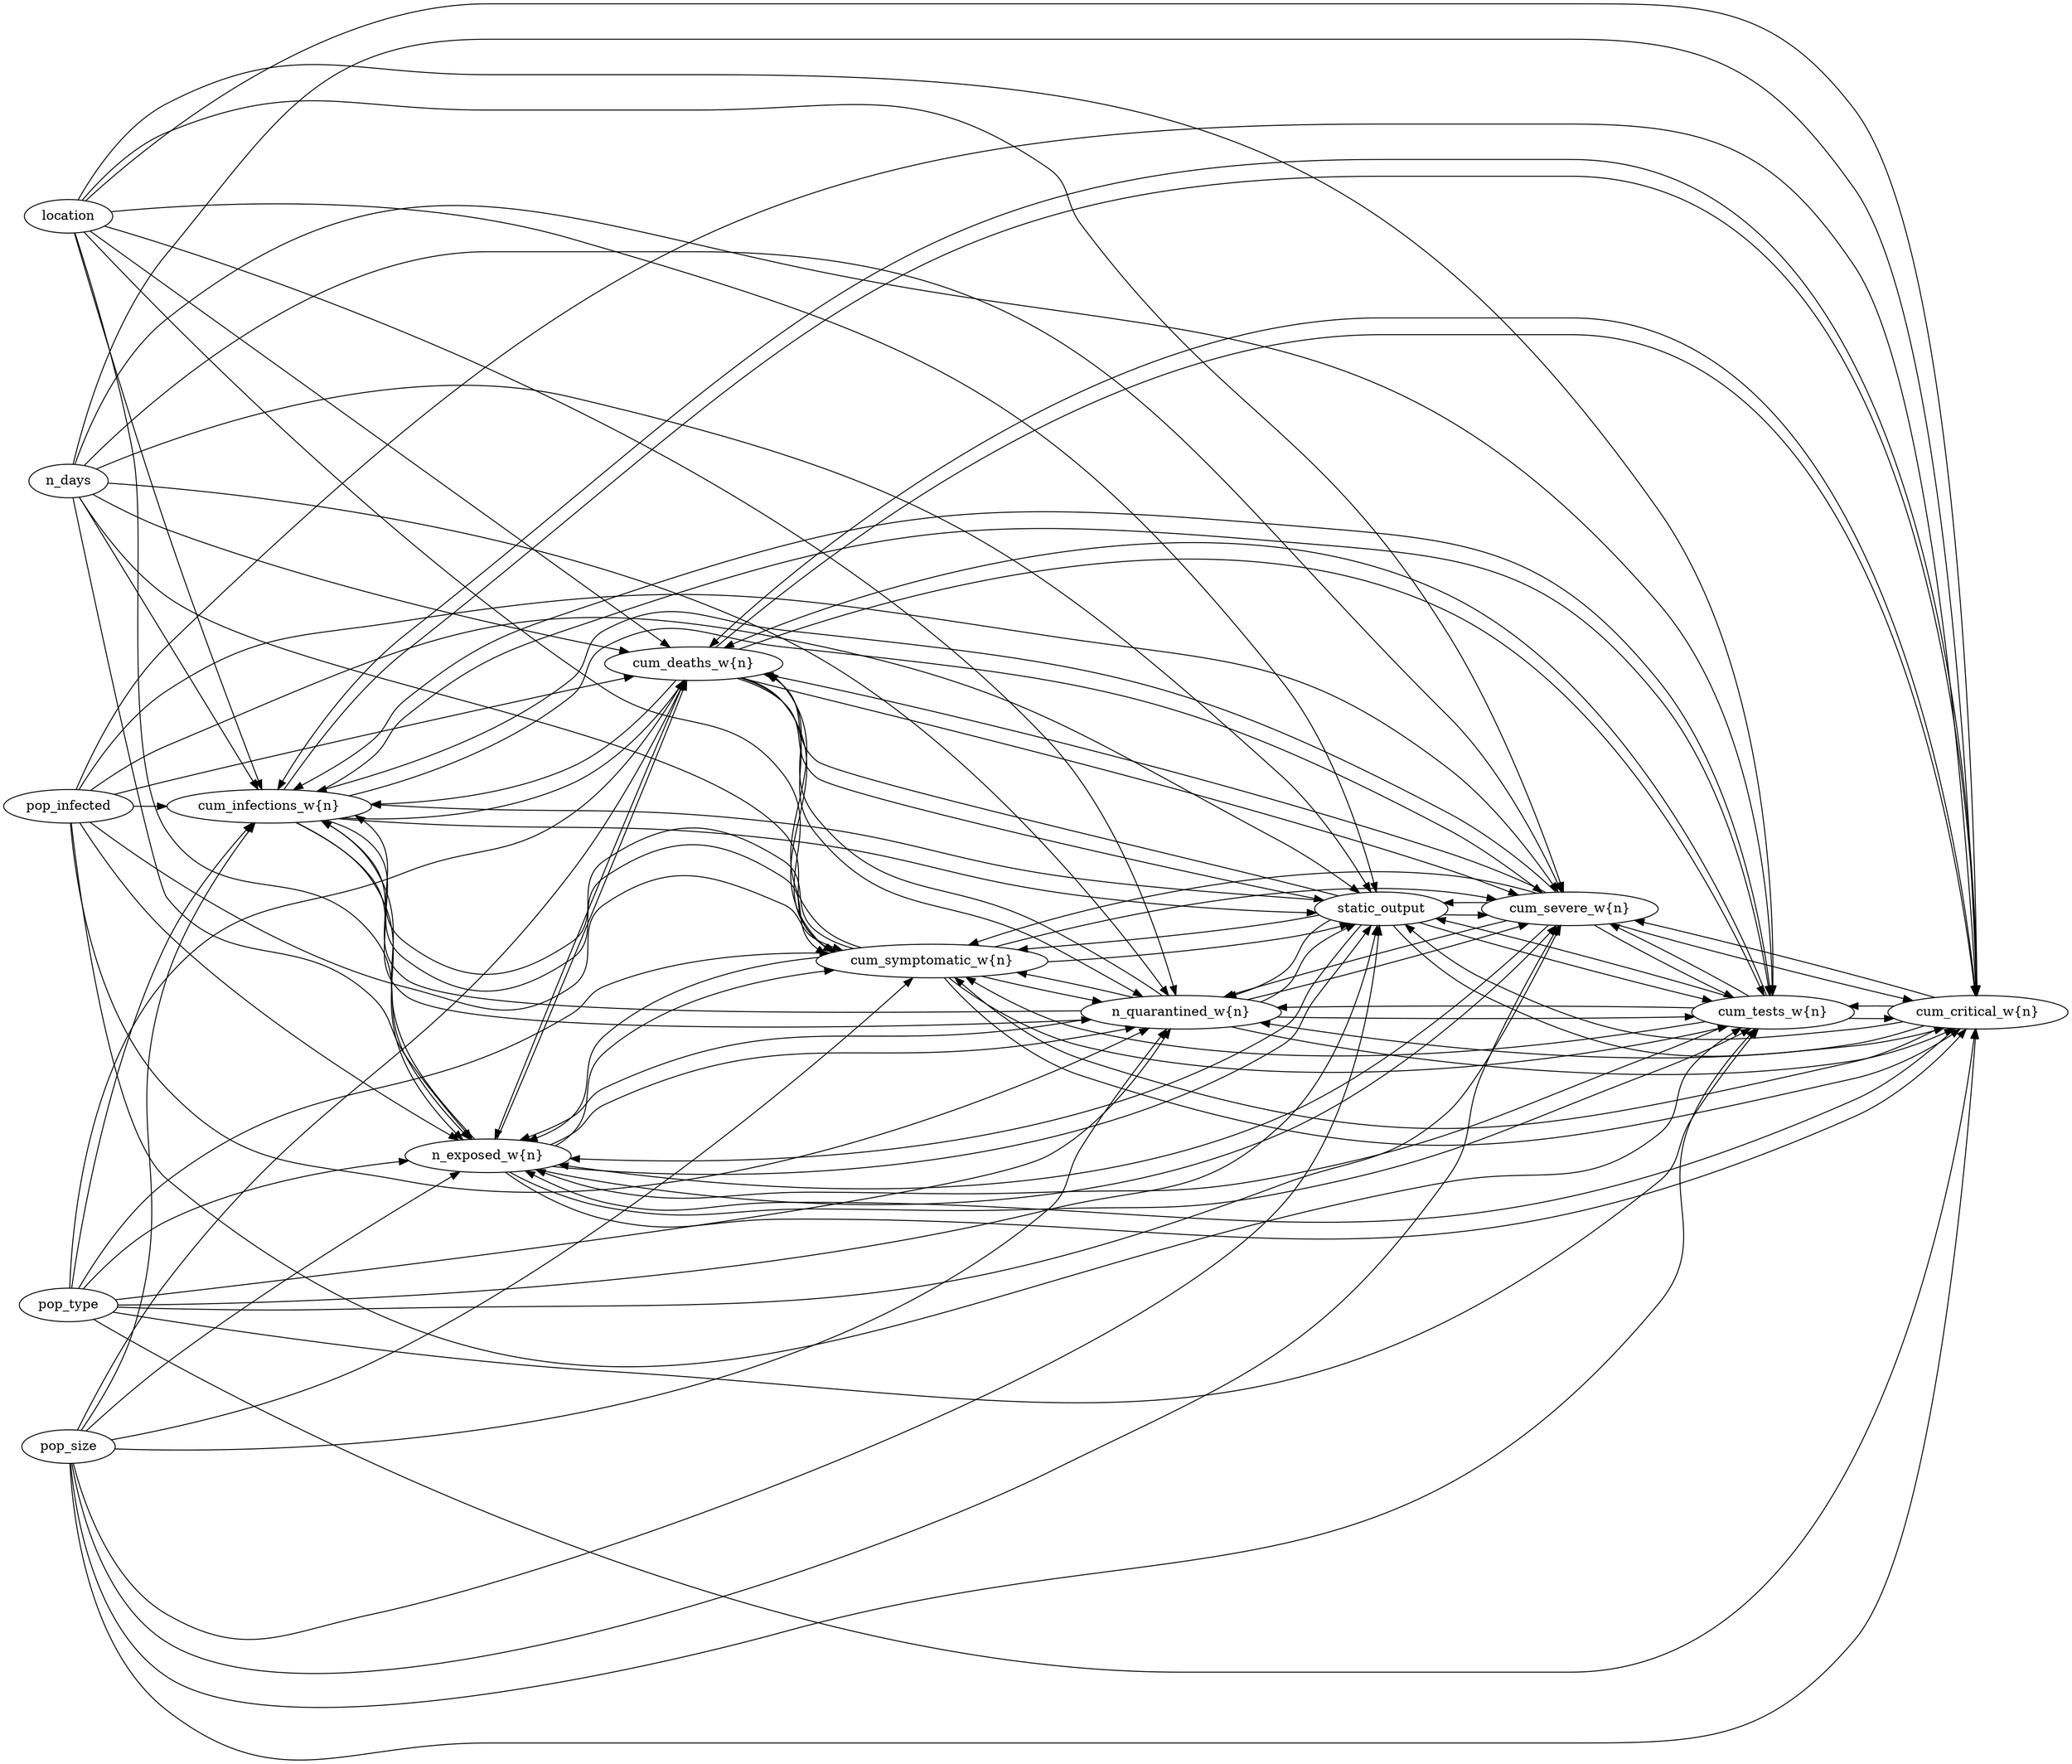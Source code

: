 digraph "" {
	graph [newrank=True,
		rankdir=LR
	];
	pop_type -> "cum_infections_w{n}";
	pop_type -> "n_exposed_w{n}";
	pop_type -> "cum_deaths_w{n}";
	pop_type -> "cum_symptomatic_w{n}";
	pop_type -> "n_quarantined_w{n}";
	pop_type -> static_output;
	pop_type -> "cum_severe_w{n}";
	pop_type -> "cum_tests_w{n}";
	pop_type -> "cum_critical_w{n}";
	"cum_infections_w{n}" -> "n_exposed_w{n}";
	"cum_infections_w{n}" -> "cum_deaths_w{n}";
	"cum_infections_w{n}" -> "cum_symptomatic_w{n}";
	"cum_infections_w{n}" -> "n_quarantined_w{n}";
	"cum_infections_w{n}" -> static_output;
	"cum_infections_w{n}" -> "cum_severe_w{n}";
	"cum_infections_w{n}" -> "cum_tests_w{n}";
	"cum_infections_w{n}" -> "cum_critical_w{n}";
	n_days -> "cum_infections_w{n}";
	n_days -> "n_exposed_w{n}";
	n_days -> "cum_deaths_w{n}";
	n_days -> "cum_symptomatic_w{n}";
	n_days -> "n_quarantined_w{n}";
	n_days -> static_output;
	n_days -> "cum_severe_w{n}";
	n_days -> "cum_tests_w{n}";
	n_days -> "cum_critical_w{n}";
	pop_infected -> "cum_infections_w{n}";
	pop_infected -> "n_exposed_w{n}";
	pop_infected -> "cum_deaths_w{n}";
	pop_infected -> "cum_symptomatic_w{n}";
	pop_infected -> "n_quarantined_w{n}";
	pop_infected -> static_output;
	pop_infected -> "cum_severe_w{n}";
	pop_infected -> "cum_tests_w{n}";
	pop_infected -> "cum_critical_w{n}";
	location -> "cum_infections_w{n}";
	location -> "n_exposed_w{n}";
	location -> "cum_deaths_w{n}";
	location -> "cum_symptomatic_w{n}";
	location -> "n_quarantined_w{n}";
	location -> static_output;
	location -> "cum_severe_w{n}";
	location -> "cum_tests_w{n}";
	location -> "cum_critical_w{n}";
	pop_size -> "cum_infections_w{n}";
	pop_size -> "n_exposed_w{n}";
	pop_size -> "cum_deaths_w{n}";
	pop_size -> "cum_symptomatic_w{n}";
	pop_size -> "n_quarantined_w{n}";
	pop_size -> static_output;
	pop_size -> "cum_severe_w{n}";
	pop_size -> "cum_tests_w{n}";
	pop_size -> "cum_critical_w{n}";
	"n_exposed_w{n}" -> "cum_infections_w{n}";
	"n_exposed_w{n}" -> "cum_deaths_w{n}";
	"n_exposed_w{n}" -> "cum_symptomatic_w{n}";
	"n_exposed_w{n}" -> "n_quarantined_w{n}";
	"n_exposed_w{n}" -> static_output;
	"n_exposed_w{n}" -> "cum_severe_w{n}";
	"n_exposed_w{n}" -> "cum_tests_w{n}";
	"n_exposed_w{n}" -> "cum_critical_w{n}";
	"cum_deaths_w{n}" -> "cum_infections_w{n}";
	"cum_deaths_w{n}" -> "n_exposed_w{n}";
	"cum_deaths_w{n}" -> "cum_symptomatic_w{n}";
	"cum_deaths_w{n}" -> "n_quarantined_w{n}";
	"cum_deaths_w{n}" -> static_output;
	"cum_deaths_w{n}" -> "cum_severe_w{n}";
	"cum_deaths_w{n}" -> "cum_tests_w{n}";
	"cum_deaths_w{n}" -> "cum_critical_w{n}";
	"cum_symptomatic_w{n}" -> "cum_infections_w{n}";
	"cum_symptomatic_w{n}" -> "n_exposed_w{n}";
	"cum_symptomatic_w{n}" -> "cum_deaths_w{n}";
	"cum_symptomatic_w{n}" -> "n_quarantined_w{n}";
	"cum_symptomatic_w{n}" -> static_output;
	"cum_symptomatic_w{n}" -> "cum_severe_w{n}";
	"cum_symptomatic_w{n}" -> "cum_tests_w{n}";
	"cum_symptomatic_w{n}" -> "cum_critical_w{n}";
	"n_quarantined_w{n}" -> "cum_infections_w{n}";
	"n_quarantined_w{n}" -> "n_exposed_w{n}";
	"n_quarantined_w{n}" -> "cum_deaths_w{n}";
	"n_quarantined_w{n}" -> "cum_symptomatic_w{n}";
	"n_quarantined_w{n}" -> static_output;
	"n_quarantined_w{n}" -> "cum_severe_w{n}";
	"n_quarantined_w{n}" -> "cum_tests_w{n}";
	"n_quarantined_w{n}" -> "cum_critical_w{n}";
	static_output -> "cum_infections_w{n}";
	static_output -> "n_exposed_w{n}";
	static_output -> "cum_deaths_w{n}";
	static_output -> "cum_symptomatic_w{n}";
	static_output -> "n_quarantined_w{n}";
	static_output -> "cum_severe_w{n}";
	static_output -> "cum_tests_w{n}";
	static_output -> "cum_critical_w{n}";
	"cum_severe_w{n}" -> "cum_infections_w{n}";
	"cum_severe_w{n}" -> "n_exposed_w{n}";
	"cum_severe_w{n}" -> "cum_deaths_w{n}";
	"cum_severe_w{n}" -> "cum_symptomatic_w{n}";
	"cum_severe_w{n}" -> "n_quarantined_w{n}";
	"cum_severe_w{n}" -> static_output;
	"cum_severe_w{n}" -> "cum_tests_w{n}";
	"cum_severe_w{n}" -> "cum_critical_w{n}";
	"cum_tests_w{n}" -> "cum_infections_w{n}";
	"cum_tests_w{n}" -> "n_exposed_w{n}";
	"cum_tests_w{n}" -> "cum_deaths_w{n}";
	"cum_tests_w{n}" -> "cum_symptomatic_w{n}";
	"cum_tests_w{n}" -> "n_quarantined_w{n}";
	"cum_tests_w{n}" -> static_output;
	"cum_tests_w{n}" -> "cum_severe_w{n}";
	"cum_tests_w{n}" -> "cum_critical_w{n}";
	"cum_critical_w{n}" -> "cum_infections_w{n}";
	"cum_critical_w{n}" -> "n_exposed_w{n}";
	"cum_critical_w{n}" -> "cum_deaths_w{n}";
	"cum_critical_w{n}" -> "cum_symptomatic_w{n}";
	"cum_critical_w{n}" -> "n_quarantined_w{n}";
	"cum_critical_w{n}" -> static_output;
	"cum_critical_w{n}" -> "cum_severe_w{n}";
	"cum_critical_w{n}" -> "cum_tests_w{n}";
}
